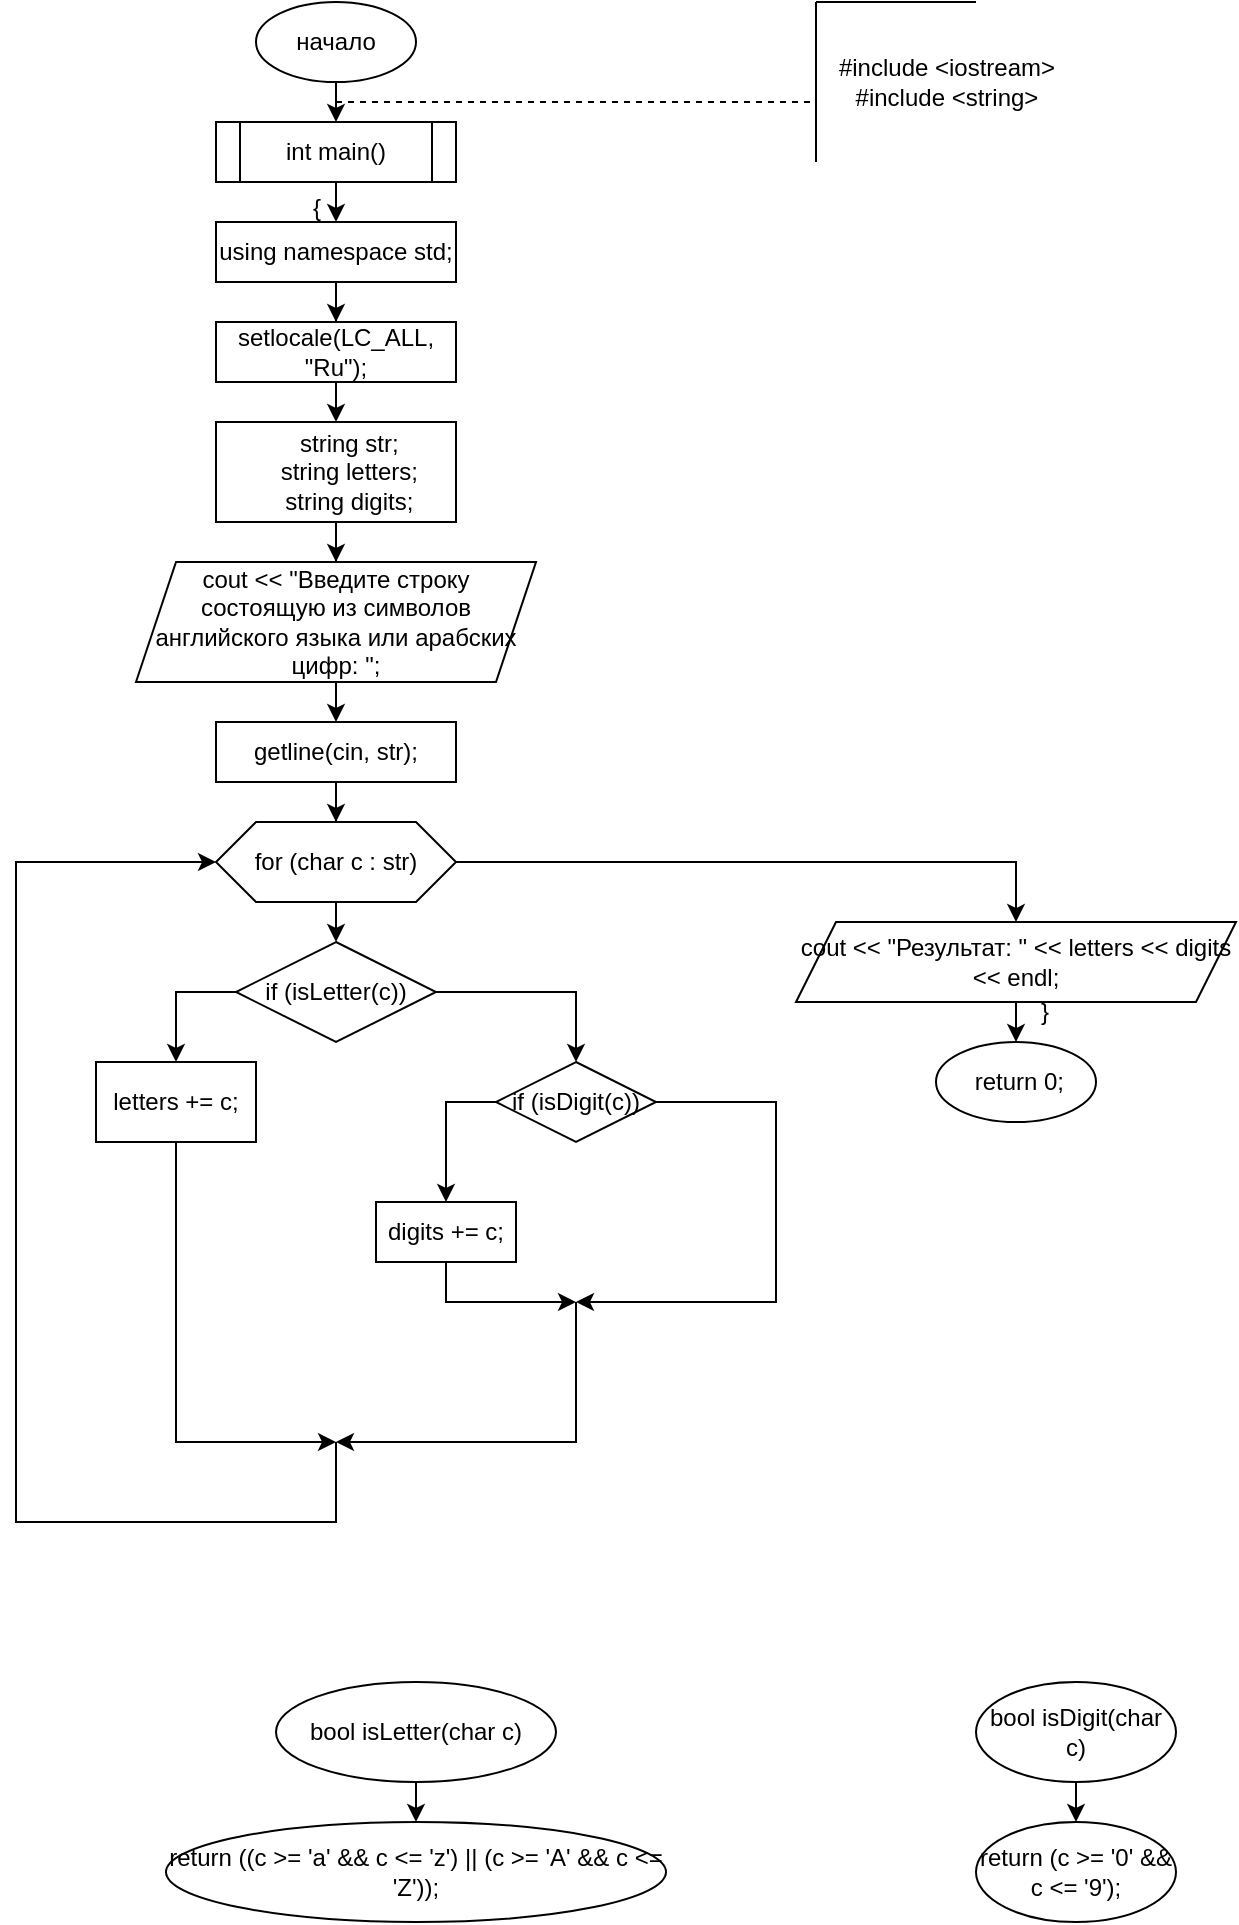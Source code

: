 <mxfile version="25.0.2">
  <diagram name="Страница — 1" id="z7AanwarM4m3qlmcLtGN">
    <mxGraphModel dx="829" dy="2906" grid="1" gridSize="10" guides="1" tooltips="1" connect="1" arrows="1" fold="1" page="1" pageScale="1" pageWidth="827" pageHeight="1169" math="0" shadow="0">
      <root>
        <mxCell id="0" />
        <mxCell id="1" parent="0" />
        <mxCell id="580LloNu-gSTJr50-ZVa-3" style="edgeStyle=orthogonalEdgeStyle;rounded=0;orthogonalLoop=1;jettySize=auto;html=1;exitX=0.5;exitY=1;exitDx=0;exitDy=0;entryX=0.5;entryY=0;entryDx=0;entryDy=0;" edge="1" parent="1" source="580LloNu-gSTJr50-ZVa-1" target="580LloNu-gSTJr50-ZVa-2">
          <mxGeometry relative="1" as="geometry" />
        </mxCell>
        <mxCell id="580LloNu-gSTJr50-ZVa-1" value="начало" style="ellipse;whiteSpace=wrap;html=1;" vertex="1" parent="1">
          <mxGeometry x="360" y="-2320" width="80" height="40" as="geometry" />
        </mxCell>
        <mxCell id="580LloNu-gSTJr50-ZVa-10" style="edgeStyle=orthogonalEdgeStyle;rounded=0;orthogonalLoop=1;jettySize=auto;html=1;exitX=0.5;exitY=1;exitDx=0;exitDy=0;entryX=0.5;entryY=0;entryDx=0;entryDy=0;" edge="1" parent="1" source="580LloNu-gSTJr50-ZVa-2" target="580LloNu-gSTJr50-ZVa-9">
          <mxGeometry relative="1" as="geometry" />
        </mxCell>
        <mxCell id="580LloNu-gSTJr50-ZVa-2" value="int main()" style="shape=process;whiteSpace=wrap;html=1;backgroundOutline=1;" vertex="1" parent="1">
          <mxGeometry x="340" y="-2260" width="120" height="30" as="geometry" />
        </mxCell>
        <mxCell id="580LloNu-gSTJr50-ZVa-4" value="&lt;div&gt;#include &amp;lt;iostream&amp;gt;&lt;/div&gt;&lt;div&gt;#include &amp;lt;string&amp;gt;&lt;/div&gt;" style="text;html=1;align=center;verticalAlign=middle;resizable=0;points=[];autosize=1;strokeColor=none;fillColor=none;" vertex="1" parent="1">
          <mxGeometry x="640" y="-2300" width="130" height="40" as="geometry" />
        </mxCell>
        <mxCell id="580LloNu-gSTJr50-ZVa-5" value="" style="endArrow=none;dashed=1;html=1;rounded=0;" edge="1" parent="1">
          <mxGeometry width="50" height="50" relative="1" as="geometry">
            <mxPoint x="400" y="-2270" as="sourcePoint" />
            <mxPoint x="640" y="-2270" as="targetPoint" />
          </mxGeometry>
        </mxCell>
        <mxCell id="580LloNu-gSTJr50-ZVa-7" value="" style="endArrow=none;html=1;rounded=0;" edge="1" parent="1">
          <mxGeometry width="50" height="50" relative="1" as="geometry">
            <mxPoint x="640" y="-2240" as="sourcePoint" />
            <mxPoint x="640" y="-2320" as="targetPoint" />
          </mxGeometry>
        </mxCell>
        <mxCell id="580LloNu-gSTJr50-ZVa-8" value="" style="endArrow=none;html=1;rounded=0;" edge="1" parent="1">
          <mxGeometry width="50" height="50" relative="1" as="geometry">
            <mxPoint x="720" y="-2320" as="sourcePoint" />
            <mxPoint x="640" y="-2320" as="targetPoint" />
          </mxGeometry>
        </mxCell>
        <mxCell id="580LloNu-gSTJr50-ZVa-12" style="edgeStyle=orthogonalEdgeStyle;rounded=0;orthogonalLoop=1;jettySize=auto;html=1;exitX=0.5;exitY=1;exitDx=0;exitDy=0;" edge="1" parent="1" source="580LloNu-gSTJr50-ZVa-9" target="580LloNu-gSTJr50-ZVa-11">
          <mxGeometry relative="1" as="geometry" />
        </mxCell>
        <mxCell id="580LloNu-gSTJr50-ZVa-9" value="&lt;div&gt;using namespace std;&lt;/div&gt;" style="whiteSpace=wrap;html=1;" vertex="1" parent="1">
          <mxGeometry x="340" y="-2210" width="120" height="30" as="geometry" />
        </mxCell>
        <mxCell id="580LloNu-gSTJr50-ZVa-14" style="edgeStyle=orthogonalEdgeStyle;rounded=0;orthogonalLoop=1;jettySize=auto;html=1;exitX=0.5;exitY=1;exitDx=0;exitDy=0;entryX=0.5;entryY=0;entryDx=0;entryDy=0;" edge="1" parent="1" source="580LloNu-gSTJr50-ZVa-11" target="580LloNu-gSTJr50-ZVa-13">
          <mxGeometry relative="1" as="geometry" />
        </mxCell>
        <mxCell id="580LloNu-gSTJr50-ZVa-11" value="setlocale(LC_ALL, &quot;Ru&quot;);" style="whiteSpace=wrap;html=1;" vertex="1" parent="1">
          <mxGeometry x="340" y="-2160" width="120" height="30" as="geometry" />
        </mxCell>
        <mxCell id="580LloNu-gSTJr50-ZVa-16" style="edgeStyle=orthogonalEdgeStyle;rounded=0;orthogonalLoop=1;jettySize=auto;html=1;exitX=0.5;exitY=1;exitDx=0;exitDy=0;" edge="1" parent="1" source="580LloNu-gSTJr50-ZVa-13" target="580LloNu-gSTJr50-ZVa-15">
          <mxGeometry relative="1" as="geometry" />
        </mxCell>
        <mxCell id="580LloNu-gSTJr50-ZVa-13" value="&lt;div&gt;&amp;nbsp; &amp;nbsp; string str;&lt;/div&gt;&lt;div&gt;&amp;nbsp; &amp;nbsp; string letters;&lt;/div&gt;&lt;div&gt;&amp;nbsp; &amp;nbsp; string digits;&lt;/div&gt;" style="whiteSpace=wrap;html=1;" vertex="1" parent="1">
          <mxGeometry x="340" y="-2110" width="120" height="50" as="geometry" />
        </mxCell>
        <mxCell id="580LloNu-gSTJr50-ZVa-18" style="edgeStyle=orthogonalEdgeStyle;rounded=0;orthogonalLoop=1;jettySize=auto;html=1;exitX=0.5;exitY=1;exitDx=0;exitDy=0;entryX=0.5;entryY=0;entryDx=0;entryDy=0;" edge="1" parent="1" source="580LloNu-gSTJr50-ZVa-15" target="580LloNu-gSTJr50-ZVa-17">
          <mxGeometry relative="1" as="geometry" />
        </mxCell>
        <mxCell id="580LloNu-gSTJr50-ZVa-15" value="cout &amp;lt;&amp;lt; &quot;Введите строку состоящую из символов английского языка или арабских цифр: &quot;;" style="shape=parallelogram;perimeter=parallelogramPerimeter;whiteSpace=wrap;html=1;fixedSize=1;" vertex="1" parent="1">
          <mxGeometry x="300" y="-2040" width="200" height="60" as="geometry" />
        </mxCell>
        <mxCell id="580LloNu-gSTJr50-ZVa-20" style="edgeStyle=orthogonalEdgeStyle;rounded=0;orthogonalLoop=1;jettySize=auto;html=1;exitX=0.5;exitY=1;exitDx=0;exitDy=0;" edge="1" parent="1" source="580LloNu-gSTJr50-ZVa-17" target="580LloNu-gSTJr50-ZVa-19">
          <mxGeometry relative="1" as="geometry" />
        </mxCell>
        <mxCell id="580LloNu-gSTJr50-ZVa-17" value="getline(cin, str);" style="whiteSpace=wrap;html=1;" vertex="1" parent="1">
          <mxGeometry x="340" y="-1960" width="120" height="30" as="geometry" />
        </mxCell>
        <mxCell id="580LloNu-gSTJr50-ZVa-22" style="edgeStyle=orthogonalEdgeStyle;rounded=0;orthogonalLoop=1;jettySize=auto;html=1;exitX=0.5;exitY=1;exitDx=0;exitDy=0;entryX=0.5;entryY=0;entryDx=0;entryDy=0;" edge="1" parent="1" source="580LloNu-gSTJr50-ZVa-19" target="580LloNu-gSTJr50-ZVa-21">
          <mxGeometry relative="1" as="geometry" />
        </mxCell>
        <mxCell id="580LloNu-gSTJr50-ZVa-41" style="edgeStyle=orthogonalEdgeStyle;rounded=0;orthogonalLoop=1;jettySize=auto;html=1;exitX=1;exitY=0.5;exitDx=0;exitDy=0;entryX=0.5;entryY=0;entryDx=0;entryDy=0;" edge="1" parent="1" source="580LloNu-gSTJr50-ZVa-19" target="580LloNu-gSTJr50-ZVa-35">
          <mxGeometry relative="1" as="geometry" />
        </mxCell>
        <mxCell id="580LloNu-gSTJr50-ZVa-19" value="for (char c : str)" style="shape=hexagon;perimeter=hexagonPerimeter2;whiteSpace=wrap;html=1;fixedSize=1;" vertex="1" parent="1">
          <mxGeometry x="340" y="-1910" width="120" height="40" as="geometry" />
        </mxCell>
        <mxCell id="580LloNu-gSTJr50-ZVa-24" style="edgeStyle=orthogonalEdgeStyle;rounded=0;orthogonalLoop=1;jettySize=auto;html=1;exitX=0;exitY=0.5;exitDx=0;exitDy=0;entryX=0.5;entryY=0;entryDx=0;entryDy=0;" edge="1" parent="1" source="580LloNu-gSTJr50-ZVa-21" target="580LloNu-gSTJr50-ZVa-23">
          <mxGeometry relative="1" as="geometry" />
        </mxCell>
        <mxCell id="580LloNu-gSTJr50-ZVa-28" style="edgeStyle=orthogonalEdgeStyle;rounded=0;orthogonalLoop=1;jettySize=auto;html=1;exitX=1;exitY=0.5;exitDx=0;exitDy=0;entryX=0.5;entryY=0;entryDx=0;entryDy=0;" edge="1" parent="1" source="580LloNu-gSTJr50-ZVa-21" target="580LloNu-gSTJr50-ZVa-27">
          <mxGeometry relative="1" as="geometry" />
        </mxCell>
        <mxCell id="580LloNu-gSTJr50-ZVa-21" value="if (isLetter(c))" style="rhombus;whiteSpace=wrap;html=1;" vertex="1" parent="1">
          <mxGeometry x="350" y="-1850" width="100" height="50" as="geometry" />
        </mxCell>
        <mxCell id="580LloNu-gSTJr50-ZVa-33" style="edgeStyle=orthogonalEdgeStyle;rounded=0;orthogonalLoop=1;jettySize=auto;html=1;exitX=0.5;exitY=1;exitDx=0;exitDy=0;" edge="1" parent="1" source="580LloNu-gSTJr50-ZVa-23">
          <mxGeometry relative="1" as="geometry">
            <mxPoint x="400" y="-1600" as="targetPoint" />
            <Array as="points">
              <mxPoint x="320" y="-1600" />
            </Array>
          </mxGeometry>
        </mxCell>
        <mxCell id="580LloNu-gSTJr50-ZVa-23" value="letters += c;" style="whiteSpace=wrap;html=1;" vertex="1" parent="1">
          <mxGeometry x="280" y="-1790" width="80" height="40" as="geometry" />
        </mxCell>
        <mxCell id="580LloNu-gSTJr50-ZVa-30" style="edgeStyle=orthogonalEdgeStyle;rounded=0;orthogonalLoop=1;jettySize=auto;html=1;exitX=0;exitY=0.5;exitDx=0;exitDy=0;entryX=0.5;entryY=0;entryDx=0;entryDy=0;" edge="1" parent="1" source="580LloNu-gSTJr50-ZVa-27" target="580LloNu-gSTJr50-ZVa-29">
          <mxGeometry relative="1" as="geometry" />
        </mxCell>
        <mxCell id="580LloNu-gSTJr50-ZVa-31" style="edgeStyle=orthogonalEdgeStyle;rounded=0;orthogonalLoop=1;jettySize=auto;html=1;exitX=1;exitY=0.5;exitDx=0;exitDy=0;" edge="1" parent="1" source="580LloNu-gSTJr50-ZVa-27">
          <mxGeometry relative="1" as="geometry">
            <mxPoint x="520" y="-1670" as="targetPoint" />
            <Array as="points">
              <mxPoint x="620" y="-1770" />
              <mxPoint x="620" y="-1670" />
            </Array>
          </mxGeometry>
        </mxCell>
        <mxCell id="580LloNu-gSTJr50-ZVa-27" value="if (isDigit(c))" style="rhombus;whiteSpace=wrap;html=1;" vertex="1" parent="1">
          <mxGeometry x="480" y="-1790" width="80" height="40" as="geometry" />
        </mxCell>
        <mxCell id="580LloNu-gSTJr50-ZVa-32" style="edgeStyle=orthogonalEdgeStyle;rounded=0;orthogonalLoop=1;jettySize=auto;html=1;exitX=0.5;exitY=1;exitDx=0;exitDy=0;" edge="1" parent="1" source="580LloNu-gSTJr50-ZVa-29">
          <mxGeometry relative="1" as="geometry">
            <mxPoint x="520" y="-1670" as="targetPoint" />
            <Array as="points">
              <mxPoint x="455" y="-1670" />
            </Array>
          </mxGeometry>
        </mxCell>
        <mxCell id="580LloNu-gSTJr50-ZVa-29" value="digits += c;" style="whiteSpace=wrap;html=1;" vertex="1" parent="1">
          <mxGeometry x="420" y="-1720" width="70" height="30" as="geometry" />
        </mxCell>
        <mxCell id="580LloNu-gSTJr50-ZVa-34" value="" style="endArrow=classic;html=1;rounded=0;" edge="1" parent="1">
          <mxGeometry width="50" height="50" relative="1" as="geometry">
            <mxPoint x="520" y="-1670" as="sourcePoint" />
            <mxPoint x="400" y="-1600" as="targetPoint" />
            <Array as="points">
              <mxPoint x="520" y="-1600" />
            </Array>
          </mxGeometry>
        </mxCell>
        <mxCell id="580LloNu-gSTJr50-ZVa-38" style="edgeStyle=orthogonalEdgeStyle;rounded=0;orthogonalLoop=1;jettySize=auto;html=1;exitX=0.5;exitY=1;exitDx=0;exitDy=0;entryX=0.5;entryY=0;entryDx=0;entryDy=0;" edge="1" parent="1" source="580LloNu-gSTJr50-ZVa-35" target="580LloNu-gSTJr50-ZVa-37">
          <mxGeometry relative="1" as="geometry" />
        </mxCell>
        <mxCell id="580LloNu-gSTJr50-ZVa-35" value="cout &amp;lt;&amp;lt; &quot;Результат: &quot; &amp;lt;&amp;lt; letters &amp;lt;&amp;lt; digits &amp;lt;&amp;lt; endl;" style="shape=parallelogram;perimeter=parallelogramPerimeter;whiteSpace=wrap;html=1;fixedSize=1;" vertex="1" parent="1">
          <mxGeometry x="630" y="-1860" width="220" height="40" as="geometry" />
        </mxCell>
        <mxCell id="580LloNu-gSTJr50-ZVa-37" value="&amp;nbsp;return 0;" style="ellipse;whiteSpace=wrap;html=1;" vertex="1" parent="1">
          <mxGeometry x="700" y="-1800" width="80" height="40" as="geometry" />
        </mxCell>
        <mxCell id="580LloNu-gSTJr50-ZVa-39" value="{" style="text;html=1;align=center;verticalAlign=middle;resizable=0;points=[];autosize=1;strokeColor=none;fillColor=none;" vertex="1" parent="1">
          <mxGeometry x="375" y="-2232" width="30" height="30" as="geometry" />
        </mxCell>
        <mxCell id="580LloNu-gSTJr50-ZVa-40" value="}" style="text;html=1;align=center;verticalAlign=middle;resizable=0;points=[];autosize=1;strokeColor=none;fillColor=none;" vertex="1" parent="1">
          <mxGeometry x="739" y="-1830" width="30" height="30" as="geometry" />
        </mxCell>
        <mxCell id="580LloNu-gSTJr50-ZVa-42" value="" style="endArrow=classic;html=1;rounded=0;entryX=0;entryY=0.5;entryDx=0;entryDy=0;" edge="1" parent="1" target="580LloNu-gSTJr50-ZVa-19">
          <mxGeometry width="50" height="50" relative="1" as="geometry">
            <mxPoint x="400" y="-1600" as="sourcePoint" />
            <mxPoint x="550" y="-1800" as="targetPoint" />
            <Array as="points">
              <mxPoint x="400" y="-1560" />
              <mxPoint x="240" y="-1560" />
              <mxPoint x="240" y="-1890" />
            </Array>
          </mxGeometry>
        </mxCell>
        <mxCell id="580LloNu-gSTJr50-ZVa-46" style="edgeStyle=orthogonalEdgeStyle;rounded=0;orthogonalLoop=1;jettySize=auto;html=1;exitX=0.5;exitY=1;exitDx=0;exitDy=0;entryX=0.5;entryY=0;entryDx=0;entryDy=0;" edge="1" parent="1" source="580LloNu-gSTJr50-ZVa-44" target="580LloNu-gSTJr50-ZVa-45">
          <mxGeometry relative="1" as="geometry" />
        </mxCell>
        <mxCell id="580LloNu-gSTJr50-ZVa-44" value="bool isLetter(char c)" style="ellipse;whiteSpace=wrap;html=1;" vertex="1" parent="1">
          <mxGeometry x="370" y="-1480" width="140" height="50" as="geometry" />
        </mxCell>
        <mxCell id="580LloNu-gSTJr50-ZVa-45" value="return ((c &amp;gt;= &#39;a&#39; &amp;amp;&amp;amp; c &amp;lt;= &#39;z&#39;) || (c &amp;gt;= &#39;A&#39; &amp;amp;&amp;amp; c &amp;lt;= &#39;Z&#39;));" style="ellipse;whiteSpace=wrap;html=1;" vertex="1" parent="1">
          <mxGeometry x="315" y="-1410" width="250" height="50" as="geometry" />
        </mxCell>
        <mxCell id="580LloNu-gSTJr50-ZVa-49" style="edgeStyle=orthogonalEdgeStyle;rounded=0;orthogonalLoop=1;jettySize=auto;html=1;exitX=0.5;exitY=1;exitDx=0;exitDy=0;entryX=0.5;entryY=0;entryDx=0;entryDy=0;" edge="1" parent="1" source="580LloNu-gSTJr50-ZVa-47" target="580LloNu-gSTJr50-ZVa-48">
          <mxGeometry relative="1" as="geometry" />
        </mxCell>
        <mxCell id="580LloNu-gSTJr50-ZVa-47" value="bool isDigit(char c)" style="ellipse;whiteSpace=wrap;html=1;" vertex="1" parent="1">
          <mxGeometry x="720" y="-1480" width="100" height="50" as="geometry" />
        </mxCell>
        <mxCell id="580LloNu-gSTJr50-ZVa-48" value="return (c &amp;gt;= &#39;0&#39; &amp;amp;&amp;amp; c &amp;lt;= &#39;9&#39;);" style="ellipse;whiteSpace=wrap;html=1;" vertex="1" parent="1">
          <mxGeometry x="720" y="-1410" width="100" height="50" as="geometry" />
        </mxCell>
      </root>
    </mxGraphModel>
  </diagram>
</mxfile>
